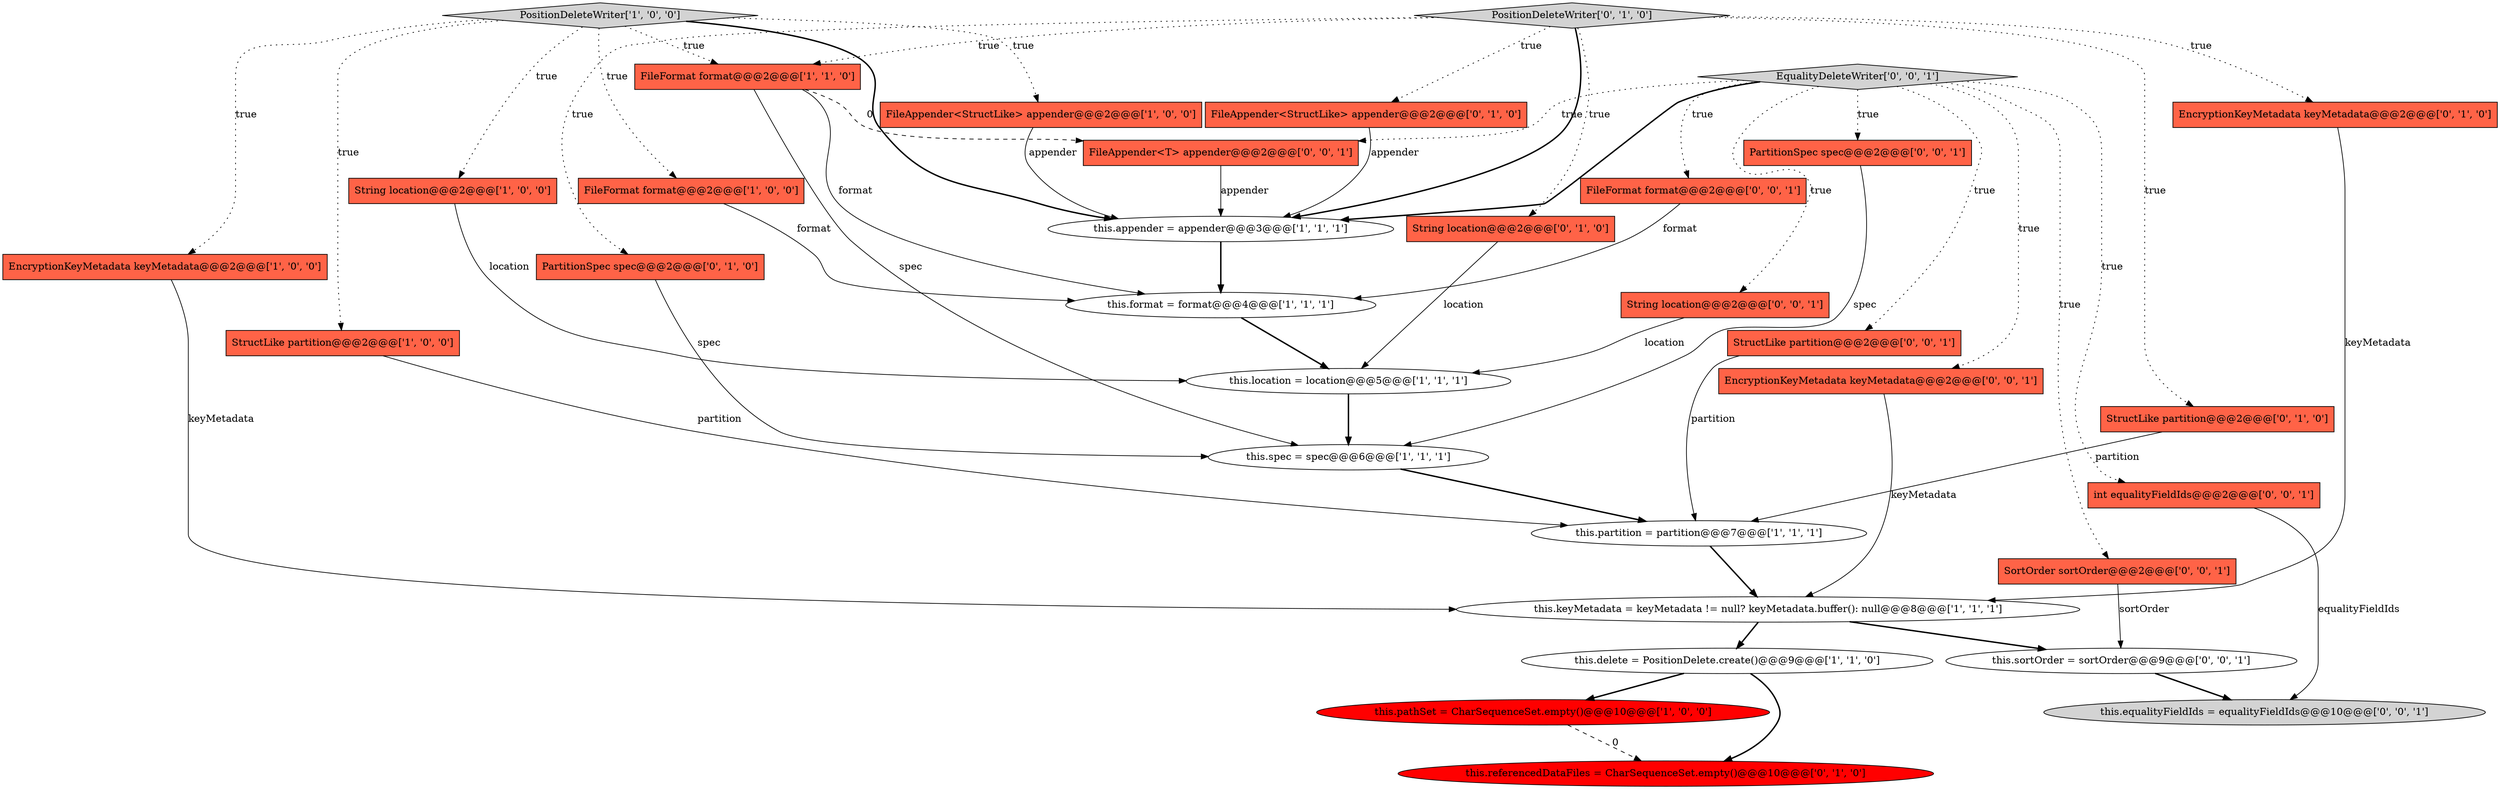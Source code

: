 digraph {
27 [style = filled, label = "FileFormat format@@@2@@@['0', '0', '1']", fillcolor = tomato, shape = box image = "AAA0AAABBB3BBB"];
17 [style = filled, label = "EncryptionKeyMetadata keyMetadata@@@2@@@['0', '1', '0']", fillcolor = tomato, shape = box image = "AAA0AAABBB2BBB"];
9 [style = filled, label = "FileFormat format@@@2@@@['1', '1', '0']", fillcolor = tomato, shape = box image = "AAA0AAABBB1BBB"];
22 [style = filled, label = "String location@@@2@@@['0', '0', '1']", fillcolor = tomato, shape = box image = "AAA0AAABBB3BBB"];
6 [style = filled, label = "FileFormat format@@@2@@@['1', '0', '0']", fillcolor = tomato, shape = box image = "AAA0AAABBB1BBB"];
3 [style = filled, label = "EncryptionKeyMetadata keyMetadata@@@2@@@['1', '0', '0']", fillcolor = tomato, shape = box image = "AAA0AAABBB1BBB"];
25 [style = filled, label = "StructLike partition@@@2@@@['0', '0', '1']", fillcolor = tomato, shape = box image = "AAA0AAABBB3BBB"];
21 [style = filled, label = "PositionDeleteWriter['0', '1', '0']", fillcolor = lightgray, shape = diamond image = "AAA0AAABBB2BBB"];
14 [style = filled, label = "this.pathSet = CharSequenceSet.empty()@@@10@@@['1', '0', '0']", fillcolor = red, shape = ellipse image = "AAA1AAABBB1BBB"];
20 [style = filled, label = "String location@@@2@@@['0', '1', '0']", fillcolor = tomato, shape = box image = "AAA0AAABBB2BBB"];
28 [style = filled, label = "SortOrder sortOrder@@@2@@@['0', '0', '1']", fillcolor = tomato, shape = box image = "AAA0AAABBB3BBB"];
26 [style = filled, label = "EncryptionKeyMetadata keyMetadata@@@2@@@['0', '0', '1']", fillcolor = tomato, shape = box image = "AAA0AAABBB3BBB"];
15 [style = filled, label = "FileAppender<StructLike> appender@@@2@@@['0', '1', '0']", fillcolor = tomato, shape = box image = "AAA0AAABBB2BBB"];
13 [style = filled, label = "this.location = location@@@5@@@['1', '1', '1']", fillcolor = white, shape = ellipse image = "AAA0AAABBB1BBB"];
19 [style = filled, label = "this.referencedDataFiles = CharSequenceSet.empty()@@@10@@@['0', '1', '0']", fillcolor = red, shape = ellipse image = "AAA1AAABBB2BBB"];
23 [style = filled, label = "PartitionSpec spec@@@2@@@['0', '0', '1']", fillcolor = tomato, shape = box image = "AAA0AAABBB3BBB"];
2 [style = filled, label = "this.format = format@@@4@@@['1', '1', '1']", fillcolor = white, shape = ellipse image = "AAA0AAABBB1BBB"];
1 [style = filled, label = "this.partition = partition@@@7@@@['1', '1', '1']", fillcolor = white, shape = ellipse image = "AAA0AAABBB1BBB"];
10 [style = filled, label = "this.keyMetadata = keyMetadata != null? keyMetadata.buffer(): null@@@8@@@['1', '1', '1']", fillcolor = white, shape = ellipse image = "AAA0AAABBB1BBB"];
11 [style = filled, label = "PositionDeleteWriter['1', '0', '0']", fillcolor = lightgray, shape = diamond image = "AAA0AAABBB1BBB"];
24 [style = filled, label = "EqualityDeleteWriter['0', '0', '1']", fillcolor = lightgray, shape = diamond image = "AAA0AAABBB3BBB"];
30 [style = filled, label = "int equalityFieldIds@@@2@@@['0', '0', '1']", fillcolor = tomato, shape = box image = "AAA0AAABBB3BBB"];
0 [style = filled, label = "FileAppender<StructLike> appender@@@2@@@['1', '0', '0']", fillcolor = tomato, shape = box image = "AAA0AAABBB1BBB"];
5 [style = filled, label = "this.delete = PositionDelete.create()@@@9@@@['1', '1', '0']", fillcolor = white, shape = ellipse image = "AAA0AAABBB1BBB"];
32 [style = filled, label = "this.sortOrder = sortOrder@@@9@@@['0', '0', '1']", fillcolor = white, shape = ellipse image = "AAA0AAABBB3BBB"];
29 [style = filled, label = "this.equalityFieldIds = equalityFieldIds@@@10@@@['0', '0', '1']", fillcolor = lightgray, shape = ellipse image = "AAA0AAABBB3BBB"];
4 [style = filled, label = "StructLike partition@@@2@@@['1', '0', '0']", fillcolor = tomato, shape = box image = "AAA0AAABBB1BBB"];
31 [style = filled, label = "FileAppender<T> appender@@@2@@@['0', '0', '1']", fillcolor = tomato, shape = box image = "AAA0AAABBB3BBB"];
8 [style = filled, label = "String location@@@2@@@['1', '0', '0']", fillcolor = tomato, shape = box image = "AAA0AAABBB1BBB"];
12 [style = filled, label = "this.appender = appender@@@3@@@['1', '1', '1']", fillcolor = white, shape = ellipse image = "AAA0AAABBB1BBB"];
16 [style = filled, label = "PartitionSpec spec@@@2@@@['0', '1', '0']", fillcolor = tomato, shape = box image = "AAA0AAABBB2BBB"];
18 [style = filled, label = "StructLike partition@@@2@@@['0', '1', '0']", fillcolor = tomato, shape = box image = "AAA0AAABBB2BBB"];
7 [style = filled, label = "this.spec = spec@@@6@@@['1', '1', '1']", fillcolor = white, shape = ellipse image = "AAA0AAABBB1BBB"];
24->12 [style = bold, label=""];
7->1 [style = bold, label=""];
21->20 [style = dotted, label="true"];
21->15 [style = dotted, label="true"];
24->25 [style = dotted, label="true"];
21->18 [style = dotted, label="true"];
24->31 [style = dotted, label="true"];
6->2 [style = solid, label="format"];
31->12 [style = solid, label="appender"];
11->9 [style = dotted, label="true"];
23->7 [style = solid, label="spec"];
11->12 [style = bold, label=""];
10->32 [style = bold, label=""];
21->17 [style = dotted, label="true"];
11->4 [style = dotted, label="true"];
15->12 [style = solid, label="appender"];
16->7 [style = solid, label="spec"];
5->14 [style = bold, label=""];
9->2 [style = solid, label="format"];
24->27 [style = dotted, label="true"];
28->32 [style = solid, label="sortOrder"];
26->10 [style = solid, label="keyMetadata"];
24->28 [style = dotted, label="true"];
17->10 [style = solid, label="keyMetadata"];
0->12 [style = solid, label="appender"];
9->7 [style = solid, label="spec"];
2->13 [style = bold, label=""];
27->2 [style = solid, label="format"];
21->12 [style = bold, label=""];
32->29 [style = bold, label=""];
5->19 [style = bold, label=""];
8->13 [style = solid, label="location"];
12->2 [style = bold, label=""];
21->9 [style = dotted, label="true"];
25->1 [style = solid, label="partition"];
10->5 [style = bold, label=""];
24->23 [style = dotted, label="true"];
9->31 [style = dashed, label="0"];
24->26 [style = dotted, label="true"];
13->7 [style = bold, label=""];
11->6 [style = dotted, label="true"];
24->22 [style = dotted, label="true"];
11->0 [style = dotted, label="true"];
11->8 [style = dotted, label="true"];
14->19 [style = dashed, label="0"];
22->13 [style = solid, label="location"];
21->16 [style = dotted, label="true"];
20->13 [style = solid, label="location"];
1->10 [style = bold, label=""];
4->1 [style = solid, label="partition"];
18->1 [style = solid, label="partition"];
11->3 [style = dotted, label="true"];
3->10 [style = solid, label="keyMetadata"];
24->30 [style = dotted, label="true"];
30->29 [style = solid, label="equalityFieldIds"];
}
